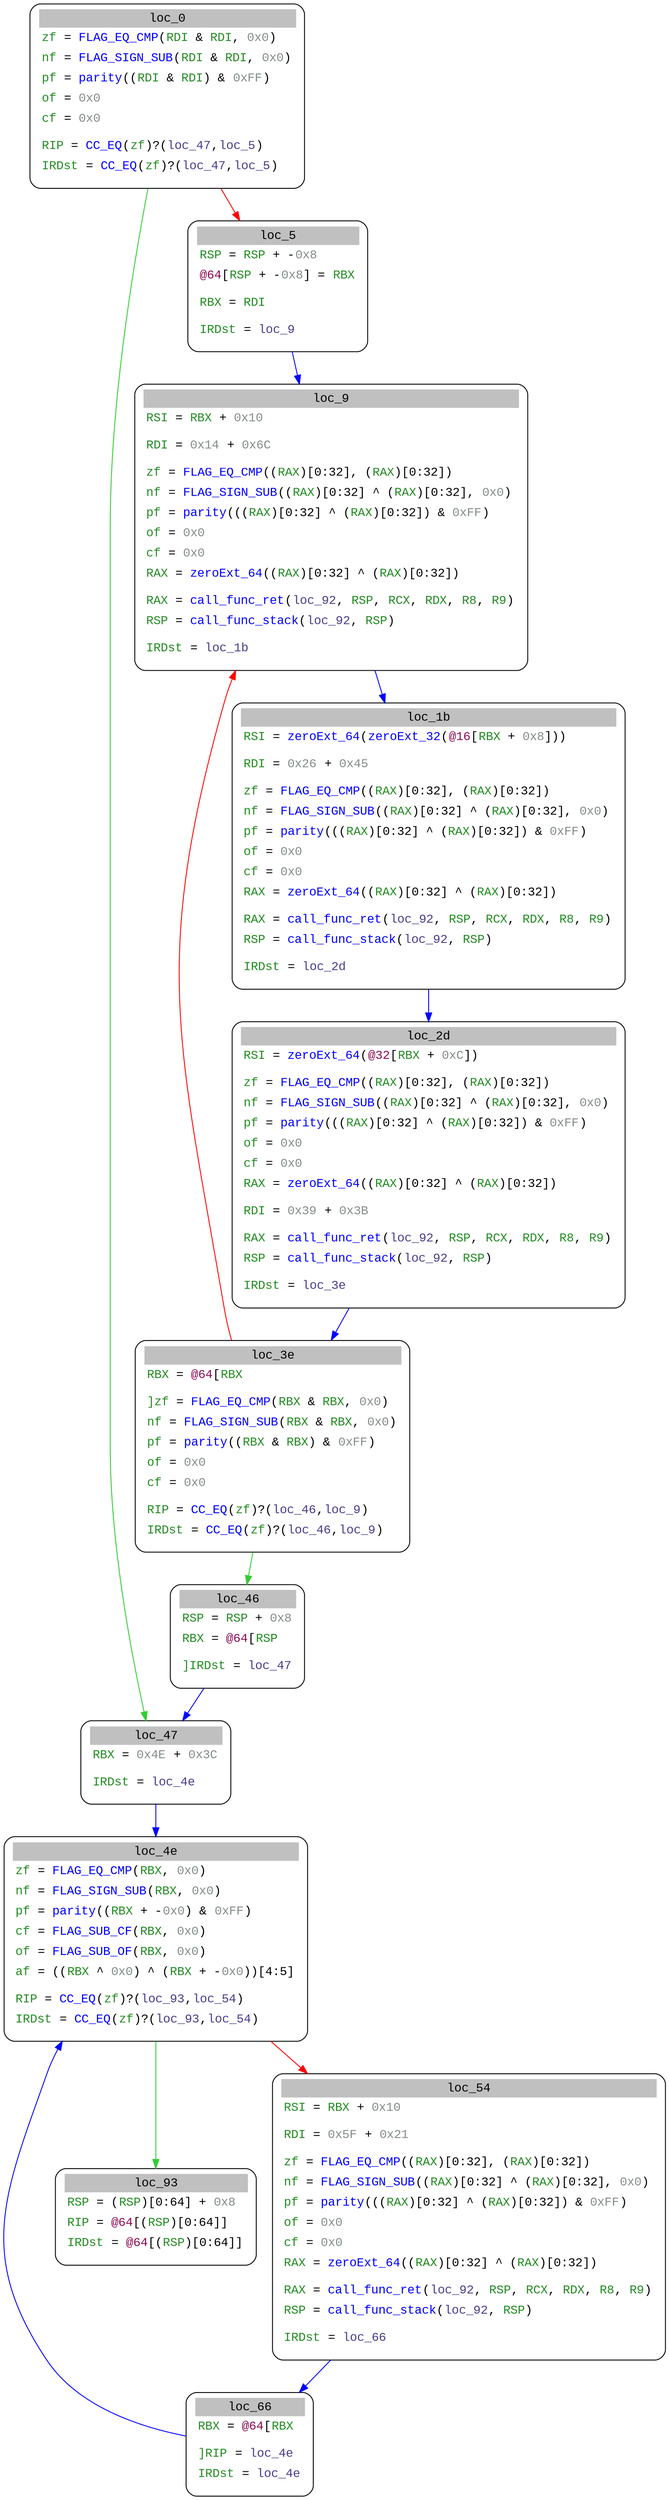 digraph asm_graph {
0 [
shape="Mrecord" fontname="Courier New"label =<<table border="0" cellborder="0" cellpadding="3"><tr><td align="center" colspan="2" bgcolor="grey">loc_0</td></tr><tr><td align="left"><font color="forestgreen">zf</font> = <font color="blue1">FLAG_EQ_CMP</font>(<font color="forestgreen">RDI</font> &#0038; <font color="forestgreen">RDI</font>, <font color="azure4">0x0</font>)</td></tr><tr><td align="left"><font color="forestgreen">nf</font> = <font color="blue1">FLAG_SIGN_SUB</font>(<font color="forestgreen">RDI</font> &#0038; <font color="forestgreen">RDI</font>, <font color="azure4">0x0</font>)</td></tr><tr><td align="left"><font color="forestgreen">pf</font> = <font color="blue1">parity</font>((<font color="forestgreen">RDI</font> &#0038; <font color="forestgreen">RDI</font>) &#0038; <font color="azure4">0xFF</font>)</td></tr><tr><td align="left"><font color="forestgreen">of</font> = <font color="azure4">0x0</font></td></tr><tr><td align="left"><font color="forestgreen">cf</font> = <font color="azure4">0x0</font></td></tr><tr><td align="left"></td></tr><tr><td align="left"><font color="forestgreen">RIP</font> = <font color="blue1">CC_EQ</font>(<font color="forestgreen">zf</font>)?(<font color="darkslateblue">loc_47</font>,<font color="darkslateblue">loc_5</font>)</td></tr><tr><td align="left"><font color="forestgreen">IRDst</font> = <font color="blue1">CC_EQ</font>(<font color="forestgreen">zf</font>)?(<font color="darkslateblue">loc_47</font>,<font color="darkslateblue">loc_5</font>)</td></tr><tr><td align="left"></td></tr></table>> ];
1 [
shape="Mrecord" fontname="Courier New"label =<<table border="0" cellborder="0" cellpadding="3"><tr><td align="center" colspan="2" bgcolor="grey">loc_47</td></tr><tr><td align="left"><font color="forestgreen">RBX</font> = <font color="azure4">0x4E</font> + <font color="azure4">0x3C</font></td></tr><tr><td align="left"></td></tr><tr><td align="left"><font color="forestgreen">IRDst</font> = <font color="darkslateblue">loc_4e</font></td></tr><tr><td align="left"></td></tr></table>> ];
2 [
shape="Mrecord" fontname="Courier New"label =<<table border="0" cellborder="0" cellpadding="3"><tr><td align="center" colspan="2" bgcolor="grey">loc_5</td></tr><tr><td align="left"><font color="forestgreen">RSP</font> = <font color="forestgreen">RSP</font> + -<font color="azure4">0x8</font></td></tr><tr><td align="left"><font color="deeppink4">@64</font>[<font color="forestgreen">RSP</font> + -<font color="azure4">0x8</font>] = <font color="forestgreen">RBX</font></td></tr><tr><td align="left"></td></tr><tr><td align="left"><font color="forestgreen">RBX</font> = <font color="forestgreen">RDI</font></td></tr><tr><td align="left"></td></tr><tr><td align="left"><font color="forestgreen">IRDst</font> = <font color="darkslateblue">loc_9</font></td></tr><tr><td align="left"></td></tr></table>> ];
4 [
shape="Mrecord" fontname="Courier New"label =<<table border="0" cellborder="0" cellpadding="3"><tr><td align="center" colspan="2" bgcolor="grey">loc_1b</td></tr><tr><td align="left"><font color="forestgreen">RSI</font> = <font color="blue1">zeroExt_64</font>(<font color="blue1">zeroExt_32</font>(<font color="deeppink4">@16</font>[<font color="forestgreen">RBX</font> + <font color="azure4">0x8</font>]))</td></tr><tr><td align="left"></td></tr><tr><td align="left"><font color="forestgreen">RDI</font> = <font color="azure4">0x26</font> + <font color="azure4">0x45</font></td></tr><tr><td align="left"></td></tr><tr><td align="left"><font color="forestgreen">zf</font> = <font color="blue1">FLAG_EQ_CMP</font>((<font color="forestgreen">RAX</font>)[0:32], (<font color="forestgreen">RAX</font>)[0:32])</td></tr><tr><td align="left"><font color="forestgreen">nf</font> = <font color="blue1">FLAG_SIGN_SUB</font>((<font color="forestgreen">RAX</font>)[0:32] ^ (<font color="forestgreen">RAX</font>)[0:32], <font color="azure4">0x0</font>)</td></tr><tr><td align="left"><font color="forestgreen">pf</font> = <font color="blue1">parity</font>(((<font color="forestgreen">RAX</font>)[0:32] ^ (<font color="forestgreen">RAX</font>)[0:32]) &#0038; <font color="azure4">0xFF</font>)</td></tr><tr><td align="left"><font color="forestgreen">of</font> = <font color="azure4">0x0</font></td></tr><tr><td align="left"><font color="forestgreen">cf</font> = <font color="azure4">0x0</font></td></tr><tr><td align="left"><font color="forestgreen">RAX</font> = <font color="blue1">zeroExt_64</font>((<font color="forestgreen">RAX</font>)[0:32] ^ (<font color="forestgreen">RAX</font>)[0:32])</td></tr><tr><td align="left"></td></tr><tr><td align="left"><font color="forestgreen">RAX</font> = <font color="blue1">call_func_ret</font>(<font color="darkslateblue">loc_92</font>, <font color="forestgreen">RSP</font>, <font color="forestgreen">RCX</font>, <font color="forestgreen">RDX</font>, <font color="forestgreen">R8</font>, <font color="forestgreen">R9</font>)</td></tr><tr><td align="left"><font color="forestgreen">RSP</font> = <font color="blue1">call_func_stack</font>(<font color="darkslateblue">loc_92</font>, <font color="forestgreen">RSP</font>)</td></tr><tr><td align="left"></td></tr><tr><td align="left"><font color="forestgreen">IRDst</font> = <font color="darkslateblue">loc_2d</font></td></tr><tr><td align="left"></td></tr></table>> ];
5 [
shape="Mrecord" fontname="Courier New"label =<<table border="0" cellborder="0" cellpadding="3"><tr><td align="center" colspan="2" bgcolor="grey">loc_93</td></tr><tr><td align="left"><font color="forestgreen">RSP</font> = (<font color="forestgreen">RSP</font>)[0:64] + <font color="azure4">0x8</font></td></tr><tr><td align="left"><font color="forestgreen">RIP</font> = <font color="deeppink4">@64</font>[(<font color="forestgreen">RSP</font>)[0:64]]</td></tr><tr><td align="left"><font color="forestgreen">IRDst</font> = <font color="deeppink4">@64</font>[(<font color="forestgreen">RSP</font>)[0:64]]</td></tr><tr><td align="left"></td></tr></table>> ];
6 [
shape="Mrecord" fontname="Courier New"label =<<table border="0" cellborder="0" cellpadding="3"><tr><td align="center" colspan="2" bgcolor="grey">loc_54</td></tr><tr><td align="left"><font color="forestgreen">RSI</font> = <font color="forestgreen">RBX</font> + <font color="azure4">0x10</font></td></tr><tr><td align="left"></td></tr><tr><td align="left"><font color="forestgreen">RDI</font> = <font color="azure4">0x5F</font> + <font color="azure4">0x21</font></td></tr><tr><td align="left"></td></tr><tr><td align="left"><font color="forestgreen">zf</font> = <font color="blue1">FLAG_EQ_CMP</font>((<font color="forestgreen">RAX</font>)[0:32], (<font color="forestgreen">RAX</font>)[0:32])</td></tr><tr><td align="left"><font color="forestgreen">nf</font> = <font color="blue1">FLAG_SIGN_SUB</font>((<font color="forestgreen">RAX</font>)[0:32] ^ (<font color="forestgreen">RAX</font>)[0:32], <font color="azure4">0x0</font>)</td></tr><tr><td align="left"><font color="forestgreen">pf</font> = <font color="blue1">parity</font>(((<font color="forestgreen">RAX</font>)[0:32] ^ (<font color="forestgreen">RAX</font>)[0:32]) &#0038; <font color="azure4">0xFF</font>)</td></tr><tr><td align="left"><font color="forestgreen">of</font> = <font color="azure4">0x0</font></td></tr><tr><td align="left"><font color="forestgreen">cf</font> = <font color="azure4">0x0</font></td></tr><tr><td align="left"><font color="forestgreen">RAX</font> = <font color="blue1">zeroExt_64</font>((<font color="forestgreen">RAX</font>)[0:32] ^ (<font color="forestgreen">RAX</font>)[0:32])</td></tr><tr><td align="left"></td></tr><tr><td align="left"><font color="forestgreen">RAX</font> = <font color="blue1">call_func_ret</font>(<font color="darkslateblue">loc_92</font>, <font color="forestgreen">RSP</font>, <font color="forestgreen">RCX</font>, <font color="forestgreen">RDX</font>, <font color="forestgreen">R8</font>, <font color="forestgreen">R9</font>)</td></tr><tr><td align="left"><font color="forestgreen">RSP</font> = <font color="blue1">call_func_stack</font>(<font color="darkslateblue">loc_92</font>, <font color="forestgreen">RSP</font>)</td></tr><tr><td align="left"></td></tr><tr><td align="left"><font color="forestgreen">IRDst</font> = <font color="darkslateblue">loc_66</font></td></tr><tr><td align="left"></td></tr></table>> ];
7 [
shape="Mrecord" fontname="Courier New"label =<<table border="0" cellborder="0" cellpadding="3"><tr><td align="center" colspan="2" bgcolor="grey">loc_2d</td></tr><tr><td align="left"><font color="forestgreen">RSI</font> = <font color="blue1">zeroExt_64</font>(<font color="deeppink4">@32</font>[<font color="forestgreen">RBX</font> + <font color="azure4">0xC</font>])</td></tr><tr><td align="left"></td></tr><tr><td align="left"><font color="forestgreen">zf</font> = <font color="blue1">FLAG_EQ_CMP</font>((<font color="forestgreen">RAX</font>)[0:32], (<font color="forestgreen">RAX</font>)[0:32])</td></tr><tr><td align="left"><font color="forestgreen">nf</font> = <font color="blue1">FLAG_SIGN_SUB</font>((<font color="forestgreen">RAX</font>)[0:32] ^ (<font color="forestgreen">RAX</font>)[0:32], <font color="azure4">0x0</font>)</td></tr><tr><td align="left"><font color="forestgreen">pf</font> = <font color="blue1">parity</font>(((<font color="forestgreen">RAX</font>)[0:32] ^ (<font color="forestgreen">RAX</font>)[0:32]) &#0038; <font color="azure4">0xFF</font>)</td></tr><tr><td align="left"><font color="forestgreen">of</font> = <font color="azure4">0x0</font></td></tr><tr><td align="left"><font color="forestgreen">cf</font> = <font color="azure4">0x0</font></td></tr><tr><td align="left"><font color="forestgreen">RAX</font> = <font color="blue1">zeroExt_64</font>((<font color="forestgreen">RAX</font>)[0:32] ^ (<font color="forestgreen">RAX</font>)[0:32])</td></tr><tr><td align="left"></td></tr><tr><td align="left"><font color="forestgreen">RDI</font> = <font color="azure4">0x39</font> + <font color="azure4">0x3B</font></td></tr><tr><td align="left"></td></tr><tr><td align="left"><font color="forestgreen">RAX</font> = <font color="blue1">call_func_ret</font>(<font color="darkslateblue">loc_92</font>, <font color="forestgreen">RSP</font>, <font color="forestgreen">RCX</font>, <font color="forestgreen">RDX</font>, <font color="forestgreen">R8</font>, <font color="forestgreen">R9</font>)</td></tr><tr><td align="left"><font color="forestgreen">RSP</font> = <font color="blue1">call_func_stack</font>(<font color="darkslateblue">loc_92</font>, <font color="forestgreen">RSP</font>)</td></tr><tr><td align="left"></td></tr><tr><td align="left"><font color="forestgreen">IRDst</font> = <font color="darkslateblue">loc_3e</font></td></tr><tr><td align="left"></td></tr></table>> ];
8 [
shape="Mrecord" fontname="Courier New"label =<<table border="0" cellborder="0" cellpadding="3"><tr><td align="center" colspan="2" bgcolor="grey">loc_66</td></tr><tr><td align="left"><font color="forestgreen">RBX</font> = <font color="deeppink4">@64</font>[<font color="forestgreen">RBX</font>]</td></tr><tr><td align="left"></td></tr><tr><td align="left"><font color="forestgreen">RIP</font> = <font color="darkslateblue">loc_4e</font></td></tr><tr><td align="left"><font color="forestgreen">IRDst</font> = <font color="darkslateblue">loc_4e</font></td></tr><tr><td align="left"></td></tr></table>> ];
9 [
shape="Mrecord" fontname="Courier New"label =<<table border="0" cellborder="0" cellpadding="3"><tr><td align="center" colspan="2" bgcolor="grey">loc_3e</td></tr><tr><td align="left"><font color="forestgreen">RBX</font> = <font color="deeppink4">@64</font>[<font color="forestgreen">RBX</font>]</td></tr><tr><td align="left"></td></tr><tr><td align="left"><font color="forestgreen">zf</font> = <font color="blue1">FLAG_EQ_CMP</font>(<font color="forestgreen">RBX</font> &#0038; <font color="forestgreen">RBX</font>, <font color="azure4">0x0</font>)</td></tr><tr><td align="left"><font color="forestgreen">nf</font> = <font color="blue1">FLAG_SIGN_SUB</font>(<font color="forestgreen">RBX</font> &#0038; <font color="forestgreen">RBX</font>, <font color="azure4">0x0</font>)</td></tr><tr><td align="left"><font color="forestgreen">pf</font> = <font color="blue1">parity</font>((<font color="forestgreen">RBX</font> &#0038; <font color="forestgreen">RBX</font>) &#0038; <font color="azure4">0xFF</font>)</td></tr><tr><td align="left"><font color="forestgreen">of</font> = <font color="azure4">0x0</font></td></tr><tr><td align="left"><font color="forestgreen">cf</font> = <font color="azure4">0x0</font></td></tr><tr><td align="left"></td></tr><tr><td align="left"><font color="forestgreen">RIP</font> = <font color="blue1">CC_EQ</font>(<font color="forestgreen">zf</font>)?(<font color="darkslateblue">loc_46</font>,<font color="darkslateblue">loc_9</font>)</td></tr><tr><td align="left"><font color="forestgreen">IRDst</font> = <font color="blue1">CC_EQ</font>(<font color="forestgreen">zf</font>)?(<font color="darkslateblue">loc_46</font>,<font color="darkslateblue">loc_9</font>)</td></tr><tr><td align="left"></td></tr></table>> ];
10 [
shape="Mrecord" fontname="Courier New"label =<<table border="0" cellborder="0" cellpadding="3"><tr><td align="center" colspan="2" bgcolor="grey">loc_4e</td></tr><tr><td align="left"><font color="forestgreen">zf</font> = <font color="blue1">FLAG_EQ_CMP</font>(<font color="forestgreen">RBX</font>, <font color="azure4">0x0</font>)</td></tr><tr><td align="left"><font color="forestgreen">nf</font> = <font color="blue1">FLAG_SIGN_SUB</font>(<font color="forestgreen">RBX</font>, <font color="azure4">0x0</font>)</td></tr><tr><td align="left"><font color="forestgreen">pf</font> = <font color="blue1">parity</font>((<font color="forestgreen">RBX</font> + -<font color="azure4">0x0</font>) &#0038; <font color="azure4">0xFF</font>)</td></tr><tr><td align="left"><font color="forestgreen">cf</font> = <font color="blue1">FLAG_SUB_CF</font>(<font color="forestgreen">RBX</font>, <font color="azure4">0x0</font>)</td></tr><tr><td align="left"><font color="forestgreen">of</font> = <font color="blue1">FLAG_SUB_OF</font>(<font color="forestgreen">RBX</font>, <font color="azure4">0x0</font>)</td></tr><tr><td align="left"><font color="forestgreen">af</font> = ((<font color="forestgreen">RBX</font> ^ <font color="azure4">0x0</font>) ^ (<font color="forestgreen">RBX</font> + -<font color="azure4">0x0</font>))[4:5]</td></tr><tr><td align="left"></td></tr><tr><td align="left"><font color="forestgreen">RIP</font> = <font color="blue1">CC_EQ</font>(<font color="forestgreen">zf</font>)?(<font color="darkslateblue">loc_93</font>,<font color="darkslateblue">loc_54</font>)</td></tr><tr><td align="left"><font color="forestgreen">IRDst</font> = <font color="blue1">CC_EQ</font>(<font color="forestgreen">zf</font>)?(<font color="darkslateblue">loc_93</font>,<font color="darkslateblue">loc_54</font>)</td></tr><tr><td align="left"></td></tr></table>> ];
11 [
shape="Mrecord" fontname="Courier New"label =<<table border="0" cellborder="0" cellpadding="3"><tr><td align="center" colspan="2" bgcolor="grey">loc_9</td></tr><tr><td align="left"><font color="forestgreen">RSI</font> = <font color="forestgreen">RBX</font> + <font color="azure4">0x10</font></td></tr><tr><td align="left"></td></tr><tr><td align="left"><font color="forestgreen">RDI</font> = <font color="azure4">0x14</font> + <font color="azure4">0x6C</font></td></tr><tr><td align="left"></td></tr><tr><td align="left"><font color="forestgreen">zf</font> = <font color="blue1">FLAG_EQ_CMP</font>((<font color="forestgreen">RAX</font>)[0:32], (<font color="forestgreen">RAX</font>)[0:32])</td></tr><tr><td align="left"><font color="forestgreen">nf</font> = <font color="blue1">FLAG_SIGN_SUB</font>((<font color="forestgreen">RAX</font>)[0:32] ^ (<font color="forestgreen">RAX</font>)[0:32], <font color="azure4">0x0</font>)</td></tr><tr><td align="left"><font color="forestgreen">pf</font> = <font color="blue1">parity</font>(((<font color="forestgreen">RAX</font>)[0:32] ^ (<font color="forestgreen">RAX</font>)[0:32]) &#0038; <font color="azure4">0xFF</font>)</td></tr><tr><td align="left"><font color="forestgreen">of</font> = <font color="azure4">0x0</font></td></tr><tr><td align="left"><font color="forestgreen">cf</font> = <font color="azure4">0x0</font></td></tr><tr><td align="left"><font color="forestgreen">RAX</font> = <font color="blue1">zeroExt_64</font>((<font color="forestgreen">RAX</font>)[0:32] ^ (<font color="forestgreen">RAX</font>)[0:32])</td></tr><tr><td align="left"></td></tr><tr><td align="left"><font color="forestgreen">RAX</font> = <font color="blue1">call_func_ret</font>(<font color="darkslateblue">loc_92</font>, <font color="forestgreen">RSP</font>, <font color="forestgreen">RCX</font>, <font color="forestgreen">RDX</font>, <font color="forestgreen">R8</font>, <font color="forestgreen">R9</font>)</td></tr><tr><td align="left"><font color="forestgreen">RSP</font> = <font color="blue1">call_func_stack</font>(<font color="darkslateblue">loc_92</font>, <font color="forestgreen">RSP</font>)</td></tr><tr><td align="left"></td></tr><tr><td align="left"><font color="forestgreen">IRDst</font> = <font color="darkslateblue">loc_1b</font></td></tr><tr><td align="left"></td></tr></table>> ];
12 [
shape="Mrecord" fontname="Courier New"label =<<table border="0" cellborder="0" cellpadding="3"><tr><td align="center" colspan="2" bgcolor="grey">loc_46</td></tr><tr><td align="left"><font color="forestgreen">RSP</font> = <font color="forestgreen">RSP</font> + <font color="azure4">0x8</font></td></tr><tr><td align="left"><font color="forestgreen">RBX</font> = <font color="deeppink4">@64</font>[<font color="forestgreen">RSP</font>]</td></tr><tr><td align="left"></td></tr><tr><td align="left"><font color="forestgreen">IRDst</font> = <font color="darkslateblue">loc_47</font></td></tr><tr><td align="left"></td></tr></table>> ];
0 -> 2[color="red"];
0 -> 1[color="limegreen"];
2 -> 11[color="blue"];
1 -> 10[color="blue"];
4 -> 7[color="blue"];
6 -> 8[color="blue"];
7 -> 9[color="blue"];
8 -> 10[color="blue"];
9 -> 11[color="red"];
9 -> 12[color="limegreen"];
12 -> 1[color="blue"];
11 -> 4[color="blue"];
10 -> 5[color="limegreen"];
10 -> 6[color="red"];
}
